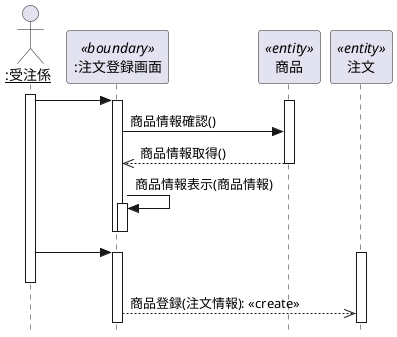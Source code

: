 @startuml 商品注文
hide footbox
skinparam style strictuml
actor "<U>:受注係</u>" as order
participant ":注文登録画面" as boundary <<boundary>>
participant "商品" as entity1 <<entity>>
participant "注文" as entity2 <<entity>>

activate order
    order -> boundary
    activate boundary
        activate entity1
            boundary -> entity1: 商品情報確認()
            entity1 -->> boundary: 商品情報取得()
        deactivate entity1
        boundary -> boundary: 商品情報表示(商品情報)
            activate boundary
            deactivate boundary
    deactivate boundary
    order -> boundary
    activate boundary
deactivate order
activate entity2
    boundary -->> entity2: 商品登録(注文情報): <<create>>


@enduml
